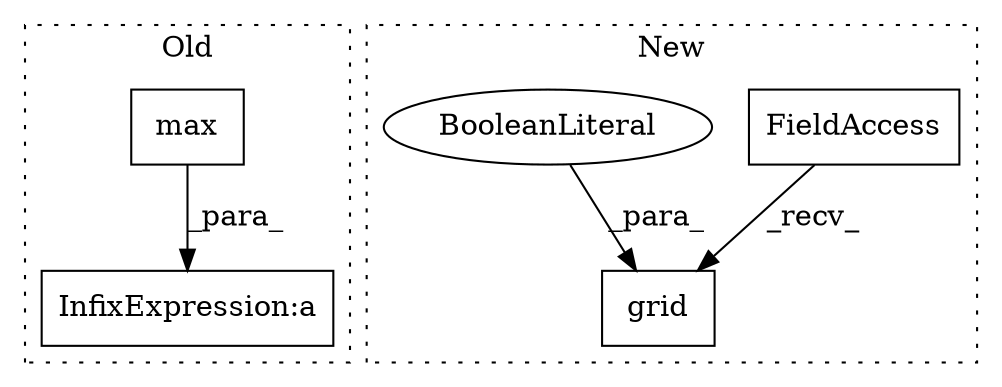 digraph G {
subgraph cluster0 {
1 [label="max" a="32" s="388" l="5" shape="box"];
3 [label="InfixExpression:a" a="27" s="383" l="3" shape="box"];
label = "Old";
style="dotted";
}
subgraph cluster1 {
2 [label="grid" a="32" s="628,637" l="5,1" shape="box"];
4 [label="FieldAccess" a="22" s="610" l="10" shape="box"];
5 [label="BooleanLiteral" a="9" s="633" l="4" shape="ellipse"];
label = "New";
style="dotted";
}
1 -> 3 [label="_para_"];
4 -> 2 [label="_recv_"];
5 -> 2 [label="_para_"];
}